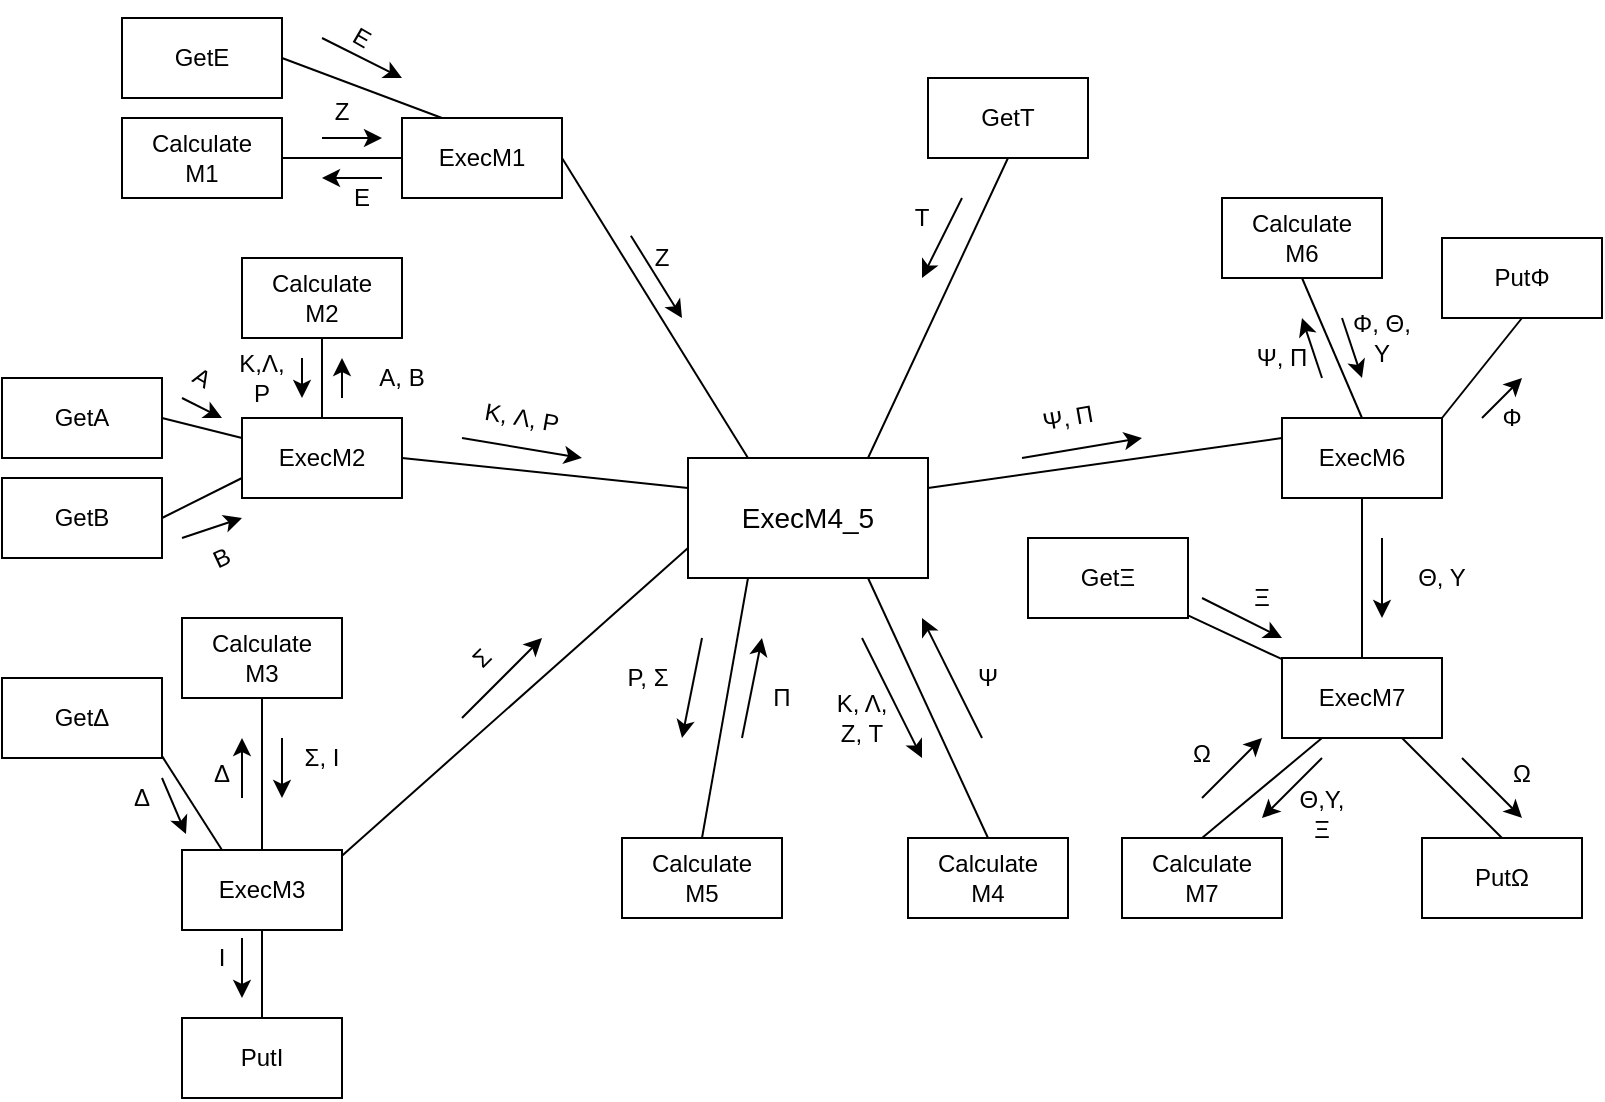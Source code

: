 <mxfile version="10.9.4" type="google"><diagram id="sSQTvjAqAV8CUi9HnNog" name="Page-1"><mxGraphModel dx="1185" dy="637" grid="1" gridSize="10" guides="1" tooltips="1" connect="1" arrows="1" fold="1" page="1" pageScale="1" pageWidth="827" pageHeight="1169" math="0" shadow="0"><root><mxCell id="0"/><mxCell id="1" parent="0"/><mxCell id="OzCw5oSWsW23RY53LDau-1" value="&lt;font style=&quot;font-size: 14px&quot;&gt;ExecM4_5&lt;br&gt;&lt;/font&gt;" style="rounded=0;whiteSpace=wrap;html=1;" vertex="1" parent="1"><mxGeometry x="353" y="240" width="120" height="60" as="geometry"/></mxCell><mxCell id="OzCw5oSWsW23RY53LDau-3" value="ExecM1" style="rounded=0;whiteSpace=wrap;html=1;" vertex="1" parent="1"><mxGeometry x="210" y="70" width="80" height="40" as="geometry"/></mxCell><mxCell id="OzCw5oSWsW23RY53LDau-4" value="" style="endArrow=none;html=1;exitX=0.25;exitY=0;exitDx=0;exitDy=0;entryX=1;entryY=0.5;entryDx=0;entryDy=0;strokeColor=#000000;endFill=0;" edge="1" parent="1" source="OzCw5oSWsW23RY53LDau-1" target="OzCw5oSWsW23RY53LDau-3"><mxGeometry width="50" height="50" relative="1" as="geometry"><mxPoint x="100" y="440" as="sourcePoint"/><mxPoint x="150" y="390" as="targetPoint"/></mxGeometry></mxCell><mxCell id="OzCw5oSWsW23RY53LDau-5" value="ExecM2" style="rounded=0;whiteSpace=wrap;html=1;" vertex="1" parent="1"><mxGeometry x="130" y="220" width="80" height="40" as="geometry"/></mxCell><mxCell id="OzCw5oSWsW23RY53LDau-6" value="" style="endArrow=none;html=1;exitX=0;exitY=0.25;exitDx=0;exitDy=0;entryX=1;entryY=0.5;entryDx=0;entryDy=0;endFill=0;" edge="1" parent="1" source="OzCw5oSWsW23RY53LDau-1" target="OzCw5oSWsW23RY53LDau-5"><mxGeometry width="50" height="50" relative="1" as="geometry"><mxPoint x="100" y="510" as="sourcePoint"/><mxPoint x="150" y="460" as="targetPoint"/></mxGeometry></mxCell><mxCell id="OzCw5oSWsW23RY53LDau-7" value="GetΔ" style="rounded=0;whiteSpace=wrap;html=1;" vertex="1" parent="1"><mxGeometry x="10" y="350" width="80" height="40" as="geometry"/></mxCell><mxCell id="OzCw5oSWsW23RY53LDau-9" value="GetT" style="rounded=0;whiteSpace=wrap;html=1;" vertex="1" parent="1"><mxGeometry x="473" y="50" width="80" height="40" as="geometry"/></mxCell><mxCell id="OzCw5oSWsW23RY53LDau-10" value="&lt;span style=&quot;font-family: &amp;#34;helvetica&amp;#34; , &amp;#34;arial&amp;#34; , sans-serif ; font-size: 0px&quot;&gt;%3CmxGraphModel%3E%3Croot%3E%3CmxCell%20id%3D%220%22%2F%3E%3CmxCell%20id%3D%221%22%20parent%3D%220%22%2F%3E%3CmxCell%20id%3D%222%22%20value%3D%22%22%20style%3D%22rounded%3D0%3BwhiteSpace%3Dwrap%3Bhtml%3D1%3B%22%20vertex%3D%221%22%20parent%3D%221%22%3E%3CmxGeometry%20x%3D%22340%22%20y%3D%22410%22%20width%3D%2280%22%20height%3D%2240%22%20as%3D%22geometry%22%2F%3E%3C%2FmxCell%3E%3C%2Froot%3E%3C%2FmxGraphModel%3E&lt;/span&gt;" style="text;html=1;resizable=0;points=[];autosize=1;align=left;verticalAlign=top;spacingTop=-4;" vertex="1" parent="1"><mxGeometry x="563" y="446" width="20" height="20" as="geometry"/></mxCell><mxCell id="OzCw5oSWsW23RY53LDau-11" value="ExecM3" style="rounded=0;whiteSpace=wrap;html=1;" vertex="1" parent="1"><mxGeometry x="100" y="436" width="80" height="40" as="geometry"/></mxCell><mxCell id="OzCw5oSWsW23RY53LDau-13" value="" style="endArrow=none;html=1;entryX=0.5;entryY=1;entryDx=0;entryDy=0;exitX=0.75;exitY=0;exitDx=0;exitDy=0;endFill=0;" edge="1" parent="1" source="OzCw5oSWsW23RY53LDau-1" target="OzCw5oSWsW23RY53LDau-9"><mxGeometry width="50" height="50" relative="1" as="geometry"><mxPoint x="90" y="540" as="sourcePoint"/><mxPoint x="140" y="490" as="targetPoint"/></mxGeometry></mxCell><mxCell id="OzCw5oSWsW23RY53LDau-14" value="" style="endArrow=none;html=1;entryX=1;entryY=0.071;entryDx=0;entryDy=0;entryPerimeter=0;endFill=0;exitX=0;exitY=0.75;exitDx=0;exitDy=0;" edge="1" parent="1" source="OzCw5oSWsW23RY53LDau-1" target="OzCw5oSWsW23RY53LDau-11"><mxGeometry width="50" height="50" relative="1" as="geometry"><mxPoint x="400" y="302" as="sourcePoint"/><mxPoint x="140" y="490" as="targetPoint"/></mxGeometry></mxCell><mxCell id="OzCw5oSWsW23RY53LDau-15" value="Calculate&lt;br&gt;M4" style="rounded=0;whiteSpace=wrap;html=1;" vertex="1" parent="1"><mxGeometry x="463" y="430" width="80" height="40" as="geometry"/></mxCell><mxCell id="OzCw5oSWsW23RY53LDau-16" value="Calculate&lt;br&gt;M5" style="rounded=0;whiteSpace=wrap;html=1;" vertex="1" parent="1"><mxGeometry x="320" y="430" width="80" height="40" as="geometry"/></mxCell><mxCell id="OzCw5oSWsW23RY53LDau-17" value="" style="endArrow=none;html=1;entryX=0.5;entryY=0;entryDx=0;entryDy=0;exitX=0.75;exitY=1;exitDx=0;exitDy=0;endFill=0;" edge="1" parent="1" source="OzCw5oSWsW23RY53LDau-1" target="OzCw5oSWsW23RY53LDau-15"><mxGeometry width="50" height="50" relative="1" as="geometry"><mxPoint x="100" y="550" as="sourcePoint"/><mxPoint x="150" y="500" as="targetPoint"/></mxGeometry></mxCell><mxCell id="OzCw5oSWsW23RY53LDau-19" value="" style="endArrow=none;html=1;exitX=0.25;exitY=1;exitDx=0;exitDy=0;entryX=0.5;entryY=0;entryDx=0;entryDy=0;endFill=0;" edge="1" parent="1" source="OzCw5oSWsW23RY53LDau-1" target="OzCw5oSWsW23RY53LDau-16"><mxGeometry width="50" height="50" relative="1" as="geometry"><mxPoint x="100" y="550" as="sourcePoint"/><mxPoint x="150" y="500" as="targetPoint"/></mxGeometry></mxCell><mxCell id="OzCw5oSWsW23RY53LDau-21" value="ExecM6" style="rounded=0;whiteSpace=wrap;html=1;" vertex="1" parent="1"><mxGeometry x="650" y="220" width="80" height="40" as="geometry"/></mxCell><mxCell id="OzCw5oSWsW23RY53LDau-24" value="" style="group;strokeColor=none;" vertex="1" connectable="0" parent="1"><mxGeometry x="493" y="220" width="40" height="20" as="geometry"/></mxCell><mxCell id="OzCw5oSWsW23RY53LDau-25" value="" style="group" vertex="1" connectable="0" parent="OzCw5oSWsW23RY53LDau-24"><mxGeometry width="40" height="20" as="geometry"/></mxCell><mxCell id="OzCw5oSWsW23RY53LDau-22" value="" style="endArrow=none;html=1;exitX=1;exitY=0.25;exitDx=0;exitDy=0;entryX=0;entryY=0.25;entryDx=0;entryDy=0;endFill=0;" edge="1" parent="OzCw5oSWsW23RY53LDau-25" source="OzCw5oSWsW23RY53LDau-1" target="OzCw5oSWsW23RY53LDau-21"><mxGeometry width="50" height="50" relative="1" as="geometry"><mxPoint x="-393" y="330" as="sourcePoint"/><mxPoint x="-343" y="280" as="targetPoint"/></mxGeometry></mxCell><mxCell id="OzCw5oSWsW23RY53LDau-26" value="" style="endArrow=classic;html=1;" edge="1" parent="1"><mxGeometry width="50" height="50" relative="1" as="geometry"><mxPoint x="520" y="240" as="sourcePoint"/><mxPoint x="580" y="230" as="targetPoint"/></mxGeometry></mxCell><mxCell id="OzCw5oSWsW23RY53LDau-23" value="Ψ, Π" style="text;html=1;strokeColor=none;fillColor=none;align=center;verticalAlign=middle;whiteSpace=wrap;rounded=0;rotation=-10;" vertex="1" parent="1"><mxGeometry x="523" y="210" width="40" height="20" as="geometry"/></mxCell><mxCell id="OzCw5oSWsW23RY53LDau-29" value="PutΦ" style="rounded=0;whiteSpace=wrap;html=1;" vertex="1" parent="1"><mxGeometry x="730" y="130" width="80" height="40" as="geometry"/></mxCell><mxCell id="OzCw5oSWsW23RY53LDau-30" value="" style="endArrow=none;html=1;entryX=0.5;entryY=1;entryDx=0;entryDy=0;endFill=0;" edge="1" parent="1" target="OzCw5oSWsW23RY53LDau-29"><mxGeometry width="50" height="50" relative="1" as="geometry"><mxPoint x="730" y="220" as="sourcePoint"/><mxPoint x="230" y="500" as="targetPoint"/></mxGeometry></mxCell><mxCell id="OzCw5oSWsW23RY53LDau-32" value="Calculate&lt;br&gt;M6" style="rounded=0;whiteSpace=wrap;html=1;" vertex="1" parent="1"><mxGeometry x="620" y="110" width="80" height="40" as="geometry"/></mxCell><mxCell id="OzCw5oSWsW23RY53LDau-33" value="" style="endArrow=classic;html=1;" edge="1" parent="1"><mxGeometry width="50" height="50" relative="1" as="geometry"><mxPoint x="750" y="220" as="sourcePoint"/><mxPoint x="770" y="200" as="targetPoint"/></mxGeometry></mxCell><mxCell id="OzCw5oSWsW23RY53LDau-34" value="Φ" style="text;html=1;strokeColor=none;fillColor=none;align=center;verticalAlign=middle;whiteSpace=wrap;rounded=0;" vertex="1" parent="1"><mxGeometry x="750" y="210" width="30" height="20" as="geometry"/></mxCell><mxCell id="OzCw5oSWsW23RY53LDau-35" value="" style="endArrow=none;html=1;exitX=0.5;exitY=0;exitDx=0;exitDy=0;entryX=0.5;entryY=1;entryDx=0;entryDy=0;endFill=0;" edge="1" parent="1" source="OzCw5oSWsW23RY53LDau-21" target="OzCw5oSWsW23RY53LDau-32"><mxGeometry width="50" height="50" relative="1" as="geometry"><mxPoint x="180" y="550" as="sourcePoint"/><mxPoint x="230" y="500" as="targetPoint"/></mxGeometry></mxCell><mxCell id="OzCw5oSWsW23RY53LDau-36" value="" style="endArrow=classic;html=1;" edge="1" parent="1"><mxGeometry width="50" height="50" relative="1" as="geometry"><mxPoint x="670" y="200" as="sourcePoint"/><mxPoint x="660" y="170" as="targetPoint"/></mxGeometry></mxCell><mxCell id="OzCw5oSWsW23RY53LDau-37" value="Ψ, Π" style="text;html=1;strokeColor=none;fillColor=none;align=center;verticalAlign=middle;whiteSpace=wrap;rounded=0;" vertex="1" parent="1"><mxGeometry x="630" y="179.8" width="40" height="20" as="geometry"/></mxCell><mxCell id="OzCw5oSWsW23RY53LDau-38" value="" style="endArrow=classic;html=1;" edge="1" parent="1"><mxGeometry width="50" height="50" relative="1" as="geometry"><mxPoint x="680" y="170" as="sourcePoint"/><mxPoint x="690" y="200" as="targetPoint"/></mxGeometry></mxCell><mxCell id="OzCw5oSWsW23RY53LDau-39" value="Φ, Θ, Υ" style="text;html=1;strokeColor=none;fillColor=none;align=center;verticalAlign=middle;whiteSpace=wrap;rounded=0;" vertex="1" parent="1"><mxGeometry x="680" y="169.9" width="40" height="20" as="geometry"/></mxCell><mxCell id="OzCw5oSWsW23RY53LDau-40" value="" style="endArrow=classic;html=1;strokeColor=#000000;" edge="1" parent="1"><mxGeometry width="50" height="50" relative="1" as="geometry"><mxPoint x="490" y="110" as="sourcePoint"/><mxPoint x="470" y="150" as="targetPoint"/></mxGeometry></mxCell><mxCell id="OzCw5oSWsW23RY53LDau-42" value="T" style="text;html=1;strokeColor=none;fillColor=none;align=center;verticalAlign=middle;whiteSpace=wrap;rounded=0;" vertex="1" parent="1"><mxGeometry x="450" y="110" width="40" height="20" as="geometry"/></mxCell><mxCell id="OzCw5oSWsW23RY53LDau-43" value="" style="endArrow=classic;html=1;strokeColor=#000000;exitX=0.111;exitY=-0.057;exitDx=0;exitDy=0;exitPerimeter=0;" edge="1" parent="1" source="OzCw5oSWsW23RY53LDau-44"><mxGeometry width="50" height="50" relative="1" as="geometry"><mxPoint x="320" y="130" as="sourcePoint"/><mxPoint x="350" y="170" as="targetPoint"/></mxGeometry></mxCell><mxCell id="OzCw5oSWsW23RY53LDau-44" value="Z" style="text;html=1;strokeColor=none;fillColor=none;align=center;verticalAlign=middle;whiteSpace=wrap;rounded=0;rotation=0;" vertex="1" parent="1"><mxGeometry x="320" y="130" width="40" height="20" as="geometry"/></mxCell><mxCell id="OzCw5oSWsW23RY53LDau-47" value="GetE" style="rounded=0;whiteSpace=wrap;html=1;" vertex="1" parent="1"><mxGeometry x="70" y="20" width="80" height="40" as="geometry"/></mxCell><mxCell id="OzCw5oSWsW23RY53LDau-48" value="" style="endArrow=none;html=1;strokeColor=#000000;exitX=1;exitY=0.5;exitDx=0;exitDy=0;entryX=0.25;entryY=0;entryDx=0;entryDy=0;endFill=0;" edge="1" parent="1" source="OzCw5oSWsW23RY53LDau-47" target="OzCw5oSWsW23RY53LDau-3"><mxGeometry width="50" height="50" relative="1" as="geometry"><mxPoint x="70" y="550" as="sourcePoint"/><mxPoint x="120" y="500" as="targetPoint"/></mxGeometry></mxCell><mxCell id="OzCw5oSWsW23RY53LDau-50" value="" style="endArrow=classic;html=1;strokeColor=#000000;" edge="1" parent="1"><mxGeometry width="50" height="50" relative="1" as="geometry"><mxPoint x="170" y="30" as="sourcePoint"/><mxPoint x="210" y="50" as="targetPoint"/></mxGeometry></mxCell><mxCell id="OzCw5oSWsW23RY53LDau-51" value="E" style="text;html=1;strokeColor=none;fillColor=none;align=center;verticalAlign=middle;whiteSpace=wrap;rounded=0;rotation=30;" vertex="1" parent="1"><mxGeometry x="170" y="20" width="40" height="20" as="geometry"/></mxCell><mxCell id="OzCw5oSWsW23RY53LDau-53" value="Calculate&lt;br&gt;M1" style="rounded=0;whiteSpace=wrap;html=1;" vertex="1" parent="1"><mxGeometry x="70" y="70" width="80" height="40" as="geometry"/></mxCell><mxCell id="OzCw5oSWsW23RY53LDau-54" value="" style="endArrow=none;html=1;strokeColor=#000000;exitX=1;exitY=0.5;exitDx=0;exitDy=0;entryX=0;entryY=0.5;entryDx=0;entryDy=0;" edge="1" parent="1" source="OzCw5oSWsW23RY53LDau-53" target="OzCw5oSWsW23RY53LDau-3"><mxGeometry width="50" height="50" relative="1" as="geometry"><mxPoint x="160" y="130" as="sourcePoint"/><mxPoint x="210" y="80" as="targetPoint"/></mxGeometry></mxCell><mxCell id="OzCw5oSWsW23RY53LDau-55" value="" style="endArrow=classic;html=1;strokeColor=#000000;" edge="1" parent="1"><mxGeometry width="50" height="50" relative="1" as="geometry"><mxPoint x="170" y="80" as="sourcePoint"/><mxPoint x="200" y="80" as="targetPoint"/></mxGeometry></mxCell><mxCell id="OzCw5oSWsW23RY53LDau-56" value="Z" style="text;html=1;strokeColor=none;fillColor=none;align=center;verticalAlign=middle;whiteSpace=wrap;rounded=0;" vertex="1" parent="1"><mxGeometry x="160" y="57.2" width="40" height="20" as="geometry"/></mxCell><mxCell id="OzCw5oSWsW23RY53LDau-57" value="" style="endArrow=classic;html=1;strokeColor=#000000;" edge="1" parent="1"><mxGeometry width="50" height="50" relative="1" as="geometry"><mxPoint x="200" y="100" as="sourcePoint"/><mxPoint x="170" y="100" as="targetPoint"/></mxGeometry></mxCell><mxCell id="OzCw5oSWsW23RY53LDau-58" value="E" style="text;html=1;strokeColor=none;fillColor=none;align=center;verticalAlign=middle;whiteSpace=wrap;rounded=0;" vertex="1" parent="1"><mxGeometry x="170" y="100" width="40" height="20" as="geometry"/></mxCell><mxCell id="OzCw5oSWsW23RY53LDau-59" value="GetA" style="rounded=0;whiteSpace=wrap;html=1;" vertex="1" parent="1"><mxGeometry x="10" y="200" width="80" height="40" as="geometry"/></mxCell><mxCell id="OzCw5oSWsW23RY53LDau-61" value="GetB" style="rounded=0;whiteSpace=wrap;html=1;" vertex="1" parent="1"><mxGeometry x="10" y="250" width="80" height="40" as="geometry"/></mxCell><mxCell id="OzCw5oSWsW23RY53LDau-62" value="" style="endArrow=none;html=1;strokeColor=#000000;exitX=1;exitY=0.5;exitDx=0;exitDy=0;entryX=0;entryY=0.25;entryDx=0;entryDy=0;" edge="1" parent="1" source="OzCw5oSWsW23RY53LDau-59" target="OzCw5oSWsW23RY53LDau-5"><mxGeometry width="50" height="50" relative="1" as="geometry"><mxPoint x="130" y="230" as="sourcePoint"/><mxPoint x="180" y="180" as="targetPoint"/></mxGeometry></mxCell><mxCell id="OzCw5oSWsW23RY53LDau-63" value="" style="endArrow=none;html=1;strokeColor=#000000;exitX=1;exitY=0.5;exitDx=0;exitDy=0;entryX=0;entryY=0.75;entryDx=0;entryDy=0;" edge="1" parent="1" source="OzCw5oSWsW23RY53LDau-61" target="OzCw5oSWsW23RY53LDau-5"><mxGeometry width="50" height="50" relative="1" as="geometry"><mxPoint x="110" y="330" as="sourcePoint"/><mxPoint x="160" y="280" as="targetPoint"/></mxGeometry></mxCell><mxCell id="OzCw5oSWsW23RY53LDau-64" value="" style="endArrow=classic;html=1;strokeColor=#000000;" edge="1" parent="1"><mxGeometry width="50" height="50" relative="1" as="geometry"><mxPoint x="100" y="280" as="sourcePoint"/><mxPoint x="130" y="270" as="targetPoint"/></mxGeometry></mxCell><mxCell id="OzCw5oSWsW23RY53LDau-65" value="B" style="text;html=1;strokeColor=none;fillColor=none;align=center;verticalAlign=middle;whiteSpace=wrap;rounded=0;rotation=-25;" vertex="1" parent="1"><mxGeometry x="100" y="280" width="40" height="20" as="geometry"/></mxCell><mxCell id="OzCw5oSWsW23RY53LDau-66" value="" style="endArrow=classic;html=1;strokeColor=#000000;" edge="1" parent="1"><mxGeometry width="50" height="50" relative="1" as="geometry"><mxPoint x="100" y="210" as="sourcePoint"/><mxPoint x="120" y="220" as="targetPoint"/></mxGeometry></mxCell><mxCell id="OzCw5oSWsW23RY53LDau-67" value="A" style="text;html=1;strokeColor=none;fillColor=none;align=center;verticalAlign=middle;whiteSpace=wrap;rounded=0;rotation=30;" vertex="1" parent="1"><mxGeometry x="90" y="190" width="40" height="20" as="geometry"/></mxCell><mxCell id="OzCw5oSWsW23RY53LDau-68" value="Calculate&lt;br&gt;M2" style="rounded=0;whiteSpace=wrap;html=1;" vertex="1" parent="1"><mxGeometry x="130" y="140" width="80" height="40" as="geometry"/></mxCell><mxCell id="OzCw5oSWsW23RY53LDau-70" value="" style="endArrow=none;html=1;strokeColor=#000000;exitX=0.5;exitY=0;exitDx=0;exitDy=0;entryX=0.5;entryY=1;entryDx=0;entryDy=0;" edge="1" parent="1" source="OzCw5oSWsW23RY53LDau-5" target="OzCw5oSWsW23RY53LDau-68"><mxGeometry width="50" height="50" relative="1" as="geometry"><mxPoint x="160" y="260" as="sourcePoint"/><mxPoint x="210" y="210" as="targetPoint"/></mxGeometry></mxCell><mxCell id="OzCw5oSWsW23RY53LDau-72" value="" style="endArrow=classic;html=1;strokeColor=#000000;" edge="1" parent="1"><mxGeometry width="50" height="50" relative="1" as="geometry"><mxPoint x="180" y="210" as="sourcePoint"/><mxPoint x="180" y="190" as="targetPoint"/></mxGeometry></mxCell><mxCell id="OzCw5oSWsW23RY53LDau-74" value="" style="endArrow=classic;html=1;strokeColor=#000000;" edge="1" parent="1"><mxGeometry width="50" height="50" relative="1" as="geometry"><mxPoint x="160" y="190" as="sourcePoint"/><mxPoint x="160" y="210" as="targetPoint"/></mxGeometry></mxCell><mxCell id="OzCw5oSWsW23RY53LDau-75" value="K,Λ,&lt;br&gt;P" style="text;html=1;strokeColor=none;fillColor=none;align=center;verticalAlign=middle;whiteSpace=wrap;rounded=0;" vertex="1" parent="1"><mxGeometry x="120" y="190" width="40" height="20" as="geometry"/></mxCell><mxCell id="OzCw5oSWsW23RY53LDau-78" value="A, B" style="text;html=1;strokeColor=none;fillColor=none;align=center;verticalAlign=middle;whiteSpace=wrap;rounded=0;" vertex="1" parent="1"><mxGeometry x="190" y="190" width="40" height="20" as="geometry"/></mxCell><mxCell id="OzCw5oSWsW23RY53LDau-79" value="" style="endArrow=classic;html=1;strokeColor=#000000;" edge="1" parent="1"><mxGeometry width="50" height="50" relative="1" as="geometry"><mxPoint x="240" y="230" as="sourcePoint"/><mxPoint x="300" y="240" as="targetPoint"/></mxGeometry></mxCell><mxCell id="OzCw5oSWsW23RY53LDau-80" value="K, Λ, P" style="text;html=1;strokeColor=none;fillColor=none;align=center;verticalAlign=middle;whiteSpace=wrap;rounded=0;rotation=10;" vertex="1" parent="1"><mxGeometry x="250" y="210" width="40" height="20" as="geometry"/></mxCell><mxCell id="OzCw5oSWsW23RY53LDau-81" value="" style="endArrow=none;html=1;strokeColor=#000000;exitX=1.002;exitY=0.983;exitDx=0;exitDy=0;exitPerimeter=0;entryX=0.25;entryY=0;entryDx=0;entryDy=0;" edge="1" parent="1" source="OzCw5oSWsW23RY53LDau-7" target="OzCw5oSWsW23RY53LDau-11"><mxGeometry width="50" height="50" relative="1" as="geometry"><mxPoint x="80" y="440" as="sourcePoint"/><mxPoint x="130" y="390" as="targetPoint"/></mxGeometry></mxCell><mxCell id="OzCw5oSWsW23RY53LDau-82" value="" style="endArrow=classic;html=1;strokeColor=#000000;" edge="1" parent="1"><mxGeometry width="50" height="50" relative="1" as="geometry"><mxPoint x="90" y="400" as="sourcePoint"/><mxPoint x="102" y="428" as="targetPoint"/></mxGeometry></mxCell><mxCell id="OzCw5oSWsW23RY53LDau-83" value="Δ" style="text;html=1;strokeColor=none;fillColor=none;align=center;verticalAlign=middle;whiteSpace=wrap;rounded=0;" vertex="1" parent="1"><mxGeometry x="60" y="400" width="40" height="20" as="geometry"/></mxCell><mxCell id="OzCw5oSWsW23RY53LDau-84" value="Calculate&lt;br&gt;M3" style="rounded=0;whiteSpace=wrap;html=1;" vertex="1" parent="1"><mxGeometry x="100" y="320" width="80" height="40" as="geometry"/></mxCell><mxCell id="OzCw5oSWsW23RY53LDau-86" value="" style="endArrow=none;html=1;strokeColor=#000000;entryX=0.5;entryY=1;entryDx=0;entryDy=0;exitX=0.5;exitY=0;exitDx=0;exitDy=0;" edge="1" parent="1" source="OzCw5oSWsW23RY53LDau-11" target="OzCw5oSWsW23RY53LDau-84"><mxGeometry width="50" height="50" relative="1" as="geometry"><mxPoint x="130" y="430" as="sourcePoint"/><mxPoint x="180" y="380" as="targetPoint"/></mxGeometry></mxCell><mxCell id="OzCw5oSWsW23RY53LDau-88" value="" style="endArrow=classic;html=1;strokeColor=#000000;" edge="1" parent="1"><mxGeometry width="50" height="50" relative="1" as="geometry"><mxPoint x="130" y="410" as="sourcePoint"/><mxPoint x="130" y="380" as="targetPoint"/></mxGeometry></mxCell><mxCell id="OzCw5oSWsW23RY53LDau-89" value="Σ, Ι" style="text;html=1;strokeColor=none;fillColor=none;align=center;verticalAlign=middle;whiteSpace=wrap;rounded=0;" vertex="1" parent="1"><mxGeometry x="150" y="380" width="40" height="20" as="geometry"/></mxCell><mxCell id="OzCw5oSWsW23RY53LDau-90" value="Δ" style="text;html=1;strokeColor=none;fillColor=none;align=center;verticalAlign=middle;whiteSpace=wrap;rounded=0;" vertex="1" parent="1"><mxGeometry x="100" y="388" width="40" height="20" as="geometry"/></mxCell><mxCell id="OzCw5oSWsW23RY53LDau-91" value="" style="endArrow=classic;html=1;strokeColor=#000000;" edge="1" parent="1"><mxGeometry width="50" height="50" relative="1" as="geometry"><mxPoint x="150" y="380" as="sourcePoint"/><mxPoint x="150" y="410" as="targetPoint"/></mxGeometry></mxCell><mxCell id="OzCw5oSWsW23RY53LDau-92" value="" style="endArrow=classic;html=1;strokeColor=#000000;" edge="1" parent="1"><mxGeometry width="50" height="50" relative="1" as="geometry"><mxPoint x="240" y="370" as="sourcePoint"/><mxPoint x="280" y="330" as="targetPoint"/></mxGeometry></mxCell><mxCell id="OzCw5oSWsW23RY53LDau-93" value="Σ" style="text;html=1;strokeColor=none;fillColor=none;align=center;verticalAlign=middle;whiteSpace=wrap;rounded=0;rotation=-45;" vertex="1" parent="1"><mxGeometry x="230" y="330" width="40" height="20" as="geometry"/></mxCell><mxCell id="OzCw5oSWsW23RY53LDau-94" value="PutI" style="rounded=0;whiteSpace=wrap;html=1;" vertex="1" parent="1"><mxGeometry x="100" y="520" width="80" height="40" as="geometry"/></mxCell><mxCell id="OzCw5oSWsW23RY53LDau-95" value="" style="endArrow=none;html=1;strokeColor=#000000;exitX=0.5;exitY=1;exitDx=0;exitDy=0;entryX=0.5;entryY=0;entryDx=0;entryDy=0;" edge="1" parent="1" source="OzCw5oSWsW23RY53LDau-11" target="OzCw5oSWsW23RY53LDau-94"><mxGeometry width="50" height="50" relative="1" as="geometry"><mxPoint x="130" y="540" as="sourcePoint"/><mxPoint x="180" y="490" as="targetPoint"/></mxGeometry></mxCell><mxCell id="OzCw5oSWsW23RY53LDau-96" value="" style="endArrow=classic;html=1;strokeColor=#000000;" edge="1" parent="1"><mxGeometry width="50" height="50" relative="1" as="geometry"><mxPoint x="130" y="480" as="sourcePoint"/><mxPoint x="130" y="510" as="targetPoint"/></mxGeometry></mxCell><mxCell id="OzCw5oSWsW23RY53LDau-97" value="I" style="text;html=1;strokeColor=none;fillColor=none;align=center;verticalAlign=middle;whiteSpace=wrap;rounded=0;" vertex="1" parent="1"><mxGeometry x="100" y="480" width="40" height="20" as="geometry"/></mxCell><mxCell id="OzCw5oSWsW23RY53LDau-98" value="" style="endArrow=classic;html=1;strokeColor=#000000;" edge="1" parent="1"><mxGeometry width="50" height="50" relative="1" as="geometry"><mxPoint x="360" y="330" as="sourcePoint"/><mxPoint x="350" y="380" as="targetPoint"/></mxGeometry></mxCell><mxCell id="OzCw5oSWsW23RY53LDau-99" value="P, Σ" style="text;html=1;strokeColor=none;fillColor=none;align=center;verticalAlign=middle;whiteSpace=wrap;rounded=0;" vertex="1" parent="1"><mxGeometry x="313" y="340" width="40" height="20" as="geometry"/></mxCell><mxCell id="OzCw5oSWsW23RY53LDau-100" value="" style="endArrow=classic;html=1;strokeColor=#000000;" edge="1" parent="1"><mxGeometry width="50" height="50" relative="1" as="geometry"><mxPoint x="380" y="380" as="sourcePoint"/><mxPoint x="390" y="330" as="targetPoint"/></mxGeometry></mxCell><mxCell id="OzCw5oSWsW23RY53LDau-101" value="Π" style="text;html=1;strokeColor=none;fillColor=none;align=center;verticalAlign=middle;whiteSpace=wrap;rounded=0;" vertex="1" parent="1"><mxGeometry x="380" y="350" width="40" height="20" as="geometry"/></mxCell><mxCell id="OzCw5oSWsW23RY53LDau-102" value="" style="endArrow=classic;html=1;strokeColor=#000000;" edge="1" parent="1"><mxGeometry width="50" height="50" relative="1" as="geometry"><mxPoint x="440" y="330" as="sourcePoint"/><mxPoint x="470" y="390" as="targetPoint"/></mxGeometry></mxCell><mxCell id="OzCw5oSWsW23RY53LDau-103" value="Κ, Λ,&lt;br&gt;Ζ, Τ" style="text;html=1;strokeColor=none;fillColor=none;align=center;verticalAlign=middle;whiteSpace=wrap;rounded=0;" vertex="1" parent="1"><mxGeometry x="420" y="360" width="40" height="20" as="geometry"/></mxCell><mxCell id="OzCw5oSWsW23RY53LDau-104" value="" style="endArrow=classic;html=1;strokeColor=#000000;" edge="1" parent="1"><mxGeometry width="50" height="50" relative="1" as="geometry"><mxPoint x="500" y="380" as="sourcePoint"/><mxPoint x="470" y="320" as="targetPoint"/></mxGeometry></mxCell><mxCell id="OzCw5oSWsW23RY53LDau-105" value="Ψ" style="text;html=1;strokeColor=none;fillColor=none;align=center;verticalAlign=middle;whiteSpace=wrap;rounded=0;" vertex="1" parent="1"><mxGeometry x="483" y="340" width="40" height="20" as="geometry"/></mxCell><mxCell id="OzCw5oSWsW23RY53LDau-108" value="ExecM7" style="rounded=0;whiteSpace=wrap;html=1;" vertex="1" parent="1"><mxGeometry x="650" y="340" width="80" height="40" as="geometry"/></mxCell><mxCell id="OzCw5oSWsW23RY53LDau-110" value="" style="endArrow=none;html=1;strokeColor=#000000;exitX=0.5;exitY=1;exitDx=0;exitDy=0;entryX=0.5;entryY=0;entryDx=0;entryDy=0;" edge="1" parent="1" source="OzCw5oSWsW23RY53LDau-21" target="OzCw5oSWsW23RY53LDau-108"><mxGeometry width="50" height="50" relative="1" as="geometry"><mxPoint x="680" y="420" as="sourcePoint"/><mxPoint x="730" y="370" as="targetPoint"/></mxGeometry></mxCell><mxCell id="OzCw5oSWsW23RY53LDau-111" value="" style="endArrow=classic;html=1;strokeColor=#000000;" edge="1" parent="1"><mxGeometry width="50" height="50" relative="1" as="geometry"><mxPoint x="700" y="280" as="sourcePoint"/><mxPoint x="700" y="320" as="targetPoint"/></mxGeometry></mxCell><mxCell id="OzCw5oSWsW23RY53LDau-112" value="Θ, Υ" style="text;html=1;strokeColor=none;fillColor=none;align=center;verticalAlign=middle;whiteSpace=wrap;rounded=0;" vertex="1" parent="1"><mxGeometry x="710" y="290" width="40" height="20" as="geometry"/></mxCell><mxCell id="OzCw5oSWsW23RY53LDau-113" value="Calculate&lt;br&gt;M7" style="rounded=0;whiteSpace=wrap;html=1;" vertex="1" parent="1"><mxGeometry x="570" y="430" width="80" height="40" as="geometry"/></mxCell><mxCell id="OzCw5oSWsW23RY53LDau-114" value="" style="endArrow=none;html=1;strokeColor=#000000;exitX=0.5;exitY=0;exitDx=0;exitDy=0;entryX=0.25;entryY=1;entryDx=0;entryDy=0;" edge="1" parent="1" source="OzCw5oSWsW23RY53LDau-113" target="OzCw5oSWsW23RY53LDau-108"><mxGeometry width="50" height="50" relative="1" as="geometry"><mxPoint x="600" y="420" as="sourcePoint"/><mxPoint x="650" y="370" as="targetPoint"/></mxGeometry></mxCell><mxCell id="OzCw5oSWsW23RY53LDau-115" value="" style="endArrow=classic;html=1;strokeColor=#000000;" edge="1" parent="1"><mxGeometry width="50" height="50" relative="1" as="geometry"><mxPoint x="610" y="410" as="sourcePoint"/><mxPoint x="640" y="380" as="targetPoint"/></mxGeometry></mxCell><mxCell id="OzCw5oSWsW23RY53LDau-116" value="" style="endArrow=classic;html=1;strokeColor=#000000;" edge="1" parent="1"><mxGeometry width="50" height="50" relative="1" as="geometry"><mxPoint x="670" y="390" as="sourcePoint"/><mxPoint x="640" y="420" as="targetPoint"/></mxGeometry></mxCell><mxCell id="OzCw5oSWsW23RY53LDau-117" value="Ω" style="text;html=1;strokeColor=none;fillColor=none;align=center;verticalAlign=middle;whiteSpace=wrap;rounded=0;" vertex="1" parent="1"><mxGeometry x="590" y="378" width="40" height="20" as="geometry"/></mxCell><mxCell id="OzCw5oSWsW23RY53LDau-118" value="Θ,Υ,&lt;br&gt;Ξ" style="text;html=1;strokeColor=none;fillColor=none;align=center;verticalAlign=middle;whiteSpace=wrap;rounded=0;" vertex="1" parent="1"><mxGeometry x="650" y="408" width="40" height="20" as="geometry"/></mxCell><mxCell id="OzCw5oSWsW23RY53LDau-119" value="GetΞ" style="rounded=0;whiteSpace=wrap;html=1;" vertex="1" parent="1"><mxGeometry x="523" y="280" width="80" height="40" as="geometry"/></mxCell><mxCell id="OzCw5oSWsW23RY53LDau-120" value="" style="endArrow=none;html=1;strokeColor=#000000;entryX=0;entryY=0.015;entryDx=0;entryDy=0;entryPerimeter=0;" edge="1" parent="1" source="OzCw5oSWsW23RY53LDau-119" target="OzCw5oSWsW23RY53LDau-108"><mxGeometry width="50" height="50" relative="1" as="geometry"><mxPoint x="600" y="400" as="sourcePoint"/><mxPoint x="650" y="350" as="targetPoint"/></mxGeometry></mxCell><mxCell id="OzCw5oSWsW23RY53LDau-121" value="" style="endArrow=classic;html=1;strokeColor=#000000;" edge="1" parent="1"><mxGeometry width="50" height="50" relative="1" as="geometry"><mxPoint x="610" y="310" as="sourcePoint"/><mxPoint x="650" y="330" as="targetPoint"/></mxGeometry></mxCell><mxCell id="OzCw5oSWsW23RY53LDau-122" value="Ξ" style="text;html=1;strokeColor=none;fillColor=none;align=center;verticalAlign=middle;whiteSpace=wrap;rounded=0;" vertex="1" parent="1"><mxGeometry x="620" y="300" width="40" height="20" as="geometry"/></mxCell><mxCell id="OzCw5oSWsW23RY53LDau-123" value="PutΩ" style="rounded=0;whiteSpace=wrap;html=1;" vertex="1" parent="1"><mxGeometry x="720" y="430" width="80" height="40" as="geometry"/></mxCell><mxCell id="OzCw5oSWsW23RY53LDau-124" value="" style="endArrow=none;html=1;strokeColor=#000000;exitX=0.75;exitY=1;exitDx=0;exitDy=0;entryX=0.5;entryY=0;entryDx=0;entryDy=0;" edge="1" parent="1" source="OzCw5oSWsW23RY53LDau-108" target="OzCw5oSWsW23RY53LDau-123"><mxGeometry width="50" height="50" relative="1" as="geometry"><mxPoint x="10" y="630" as="sourcePoint"/><mxPoint x="60" y="580" as="targetPoint"/></mxGeometry></mxCell><mxCell id="OzCw5oSWsW23RY53LDau-125" value="" style="endArrow=classic;html=1;strokeColor=#000000;" edge="1" parent="1"><mxGeometry width="50" height="50" relative="1" as="geometry"><mxPoint x="740" y="390" as="sourcePoint"/><mxPoint x="770" y="420" as="targetPoint"/></mxGeometry></mxCell><mxCell id="OzCw5oSWsW23RY53LDau-126" value="Ω" style="text;html=1;strokeColor=none;fillColor=none;align=center;verticalAlign=middle;whiteSpace=wrap;rounded=0;" vertex="1" parent="1"><mxGeometry x="750" y="388" width="40" height="20" as="geometry"/></mxCell></root></mxGraphModel></diagram></mxfile>